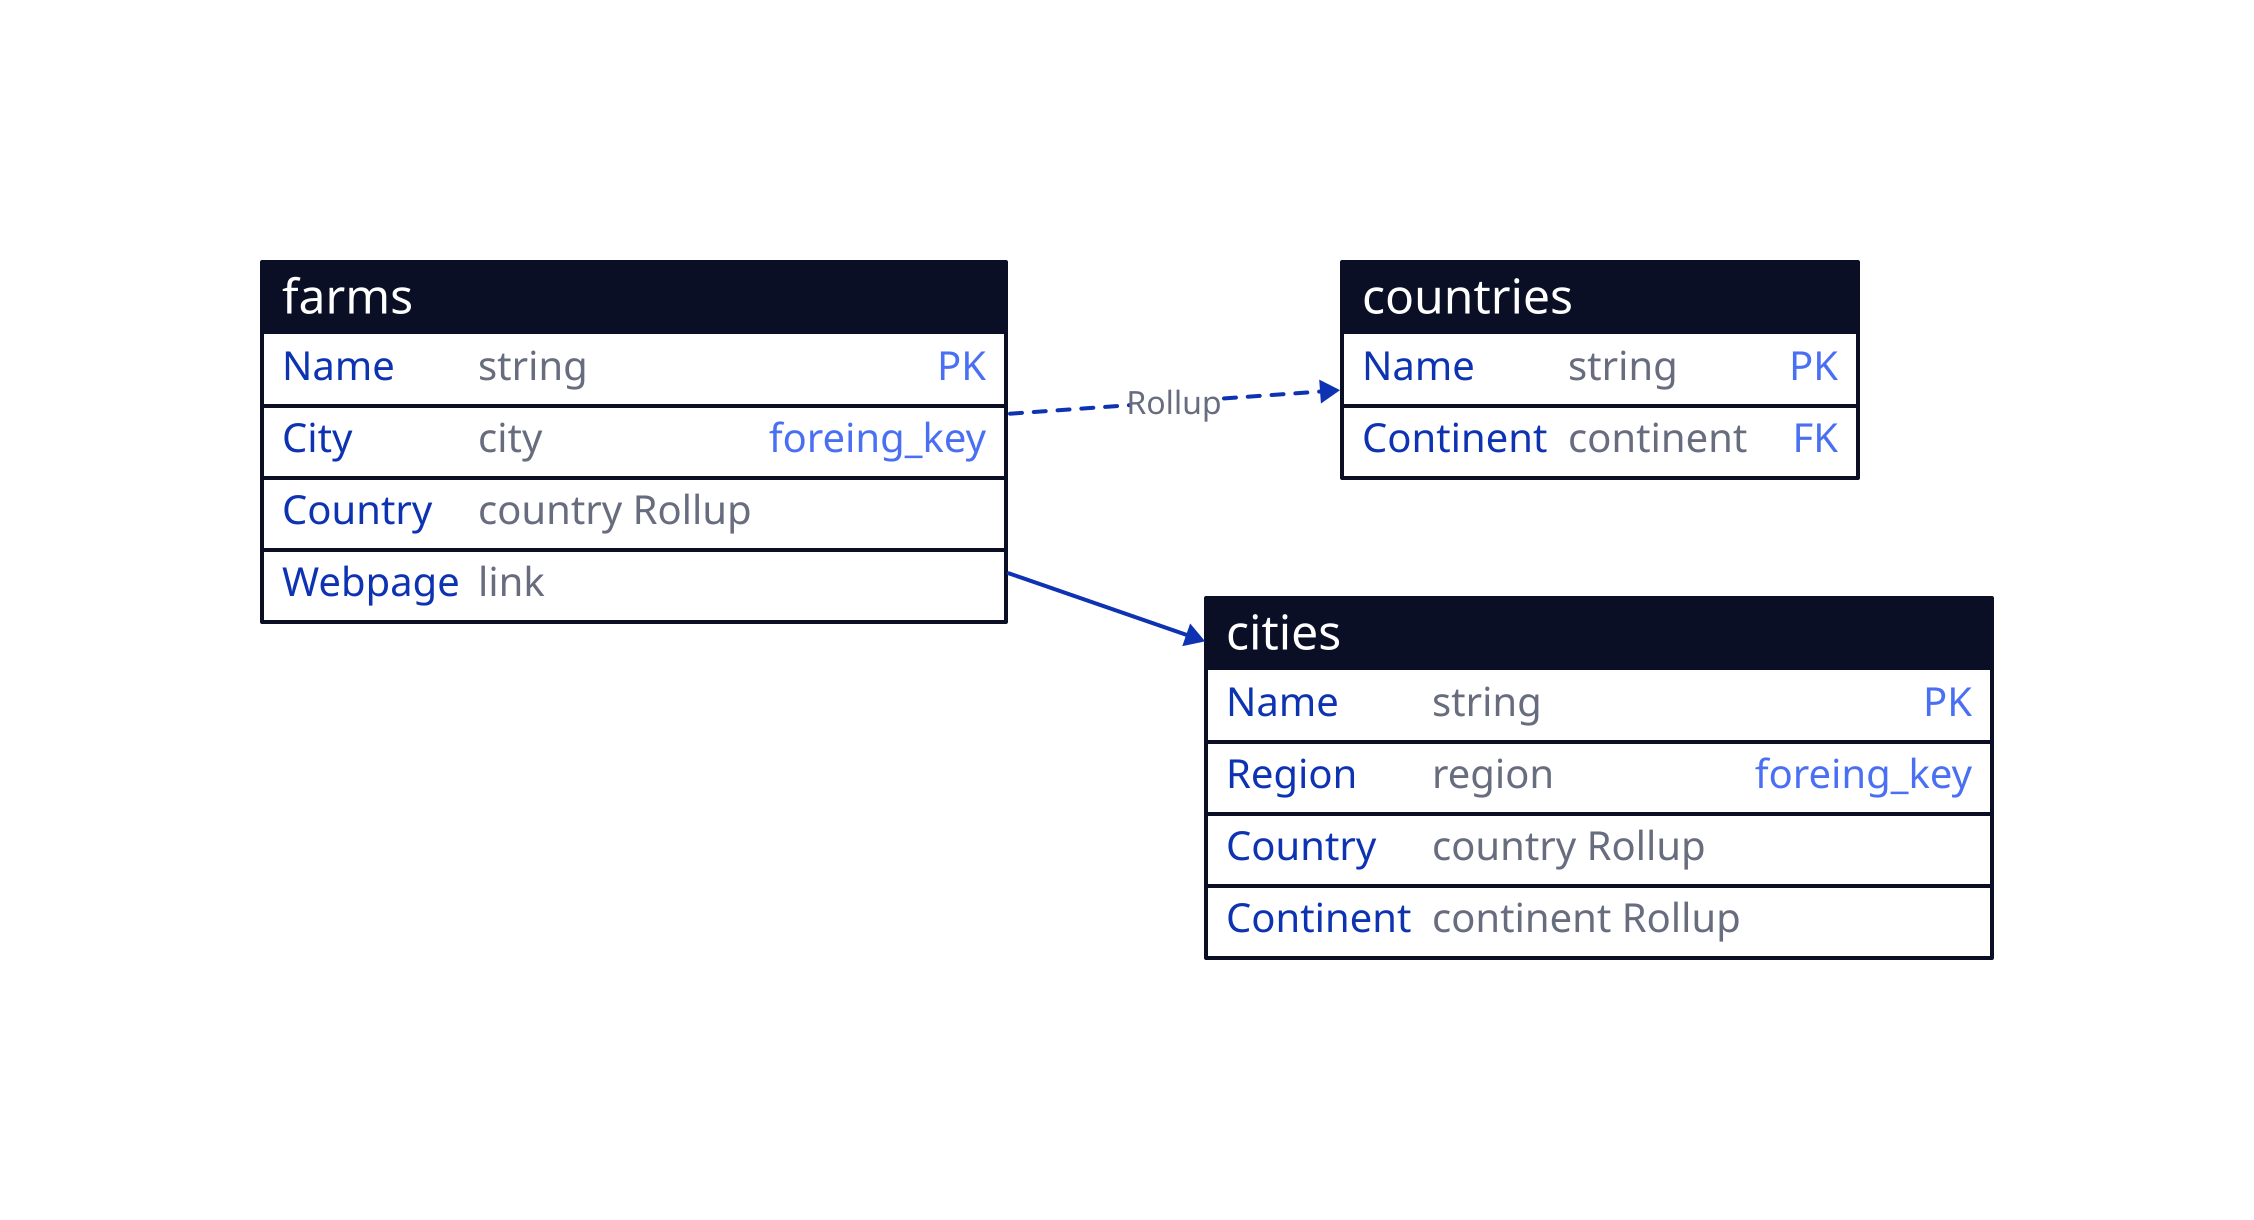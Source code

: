 style.fill: transparent
grid-columns: 2

a:"" {
    style.fill: transparent
    style.stroke: transparent
    direction: right
    farms {
        shape: sql_table
        Name: string {constraint: primary_key}
        City: city {constraint: foreing_key}
        Country: country Rollup
        Webpage: link
    }
}

b:"" {
    style.fill: transparent
    style.stroke: transparent
    direction: right
    countries: {
        shape: sql_table
        Name: string {constraint: primary_key}
        Continent: continent {constraint: foreign_key}
    }
    
    cities: {
        shape: sql_table
        Name: string {constraint: primary_key}
        Region: region {constraint: foreing_key}
        Country: country Rollup
        Continent: continent Rollup
    }
}

a.farms.City -> b.cities.Name
a.farms.Country -> b.countries.Name: Rollup {
    style {
        stroke-dash: 3
    }
}